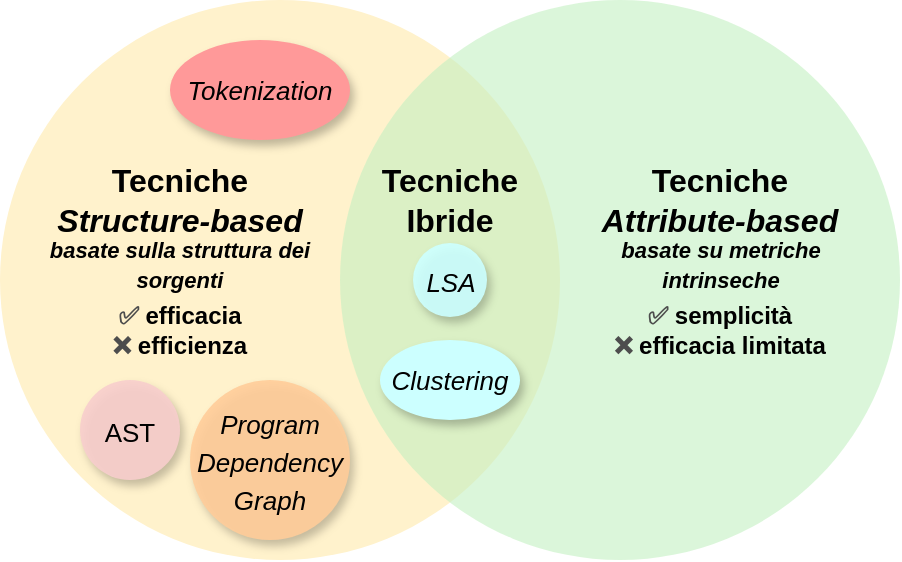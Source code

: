 <mxfile version="19.0.3" type="device"><diagram id="DKPbXuyLC-CAK3hu9m1f" name="Page-1"><mxGraphModel dx="522" dy="351" grid="1" gridSize="10" guides="1" tooltips="1" connect="1" arrows="1" fold="1" page="1" pageScale="1" pageWidth="1169" pageHeight="827" math="0" shadow="0"><root><mxCell id="0"/><mxCell id="1" parent="0"/><mxCell id="vbCndltVCt49fQtJm2NX-1" value="" style="ellipse;whiteSpace=wrap;html=1;aspect=fixed;fillColor=#fff2cc;strokeColor=none;shadow=0;sketch=0;" vertex="1" parent="1"><mxGeometry x="160" y="140" width="280" height="280" as="geometry"/></mxCell><mxCell id="vbCndltVCt49fQtJm2NX-2" value="" style="ellipse;whiteSpace=wrap;html=1;aspect=fixed;fillColor=#C4F0C2;strokeColor=none;shadow=0;opacity=60;" vertex="1" parent="1"><mxGeometry x="330" y="140" width="280" height="280" as="geometry"/></mxCell><mxCell id="vbCndltVCt49fQtJm2NX-3" value="&lt;b&gt;&lt;font style=&quot;font-size: 16px;&quot;&gt;Tecniche&lt;br&gt;&lt;i&gt;Structure-based&lt;/i&gt;&lt;br&gt;&lt;/font&gt;&lt;/b&gt;" style="text;html=1;strokeColor=none;fillColor=none;align=center;verticalAlign=middle;whiteSpace=wrap;rounded=0;opacity=90;" vertex="1" parent="1"><mxGeometry x="180" y="210" width="140" height="60" as="geometry"/></mxCell><mxCell id="vbCndltVCt49fQtJm2NX-4" value="&lt;b&gt;&lt;font style=&quot;font-size: 16px;&quot;&gt;Tecniche&lt;br&gt;&lt;i&gt;Attribute-based&lt;/i&gt;&lt;br&gt;&lt;/font&gt;&lt;/b&gt;" style="text;html=1;strokeColor=none;fillColor=none;align=center;verticalAlign=middle;whiteSpace=wrap;rounded=0;opacity=90;" vertex="1" parent="1"><mxGeometry x="455" y="210" width="130" height="60" as="geometry"/></mxCell><mxCell id="vbCndltVCt49fQtJm2NX-5" value="&lt;font style=&quot;font-size: 13px;&quot;&gt;AST&lt;/font&gt;" style="ellipse;whiteSpace=wrap;html=1;aspect=fixed;fontSize=16;opacity=90;fillColor=#f8cecc;strokeColor=none;shadow=1;" vertex="1" parent="1"><mxGeometry x="200" y="330" width="50" height="50" as="geometry"/></mxCell><mxCell id="vbCndltVCt49fQtJm2NX-7" value="&lt;font style=&quot;font-size: 13px;&quot;&gt;&lt;i&gt;Program&lt;br&gt;Dependency&lt;br&gt;Graph&lt;br&gt;&lt;/i&gt;&lt;/font&gt;" style="ellipse;whiteSpace=wrap;html=1;aspect=fixed;fontSize=16;strokeColor=none;fillColor=#FFCC99;opacity=90;shadow=1;" vertex="1" parent="1"><mxGeometry x="255" y="330" width="80" height="80" as="geometry"/></mxCell><mxCell id="vbCndltVCt49fQtJm2NX-8" value="&lt;i style=&quot;&quot;&gt;Tokenization&lt;/i&gt;" style="ellipse;whiteSpace=wrap;html=1;fontSize=13;strokeColor=none;fillColor=#FF9999;sketch=0;shadow=1;" vertex="1" parent="1"><mxGeometry x="245" y="160" width="90" height="50" as="geometry"/></mxCell><mxCell id="vbCndltVCt49fQtJm2NX-9" value="&lt;b&gt;&lt;font style=&quot;font-size: 16px;&quot;&gt;Tecniche&lt;br&gt;Ibride&lt;br&gt;&lt;/font&gt;&lt;/b&gt;" style="text;html=1;strokeColor=none;fillColor=none;align=center;verticalAlign=middle;whiteSpace=wrap;rounded=0;opacity=90;" vertex="1" parent="1"><mxGeometry x="340" y="210" width="90" height="60" as="geometry"/></mxCell><mxCell id="vbCndltVCt49fQtJm2NX-10" value="&lt;font style=&quot;font-size: 13px;&quot;&gt;&lt;i&gt;LSA&lt;/i&gt;&lt;/font&gt;" style="ellipse;whiteSpace=wrap;html=1;aspect=fixed;fontSize=16;opacity=90;fillColor=#CCFFFF;strokeColor=none;shadow=1;" vertex="1" parent="1"><mxGeometry x="366.5" y="261.5" width="37" height="37" as="geometry"/></mxCell><mxCell id="vbCndltVCt49fQtJm2NX-12" value="&lt;i style=&quot;&quot;&gt;Clustering&lt;/i&gt;" style="ellipse;whiteSpace=wrap;html=1;fontSize=13;strokeColor=none;fillColor=#CCFFFF;gradientColor=none;shadow=1;" vertex="1" parent="1"><mxGeometry x="350" y="310" width="70" height="40" as="geometry"/></mxCell><mxCell id="vbCndltVCt49fQtJm2NX-14" value="&lt;b&gt;&lt;font style=&quot;&quot;&gt;&lt;i style=&quot;&quot;&gt;&lt;font style=&quot;font-size: 11px;&quot;&gt;basate su metriche intrinseche&lt;/font&gt;&lt;br&gt;&lt;/i&gt;&lt;/font&gt;&lt;/b&gt;" style="text;html=1;strokeColor=none;fillColor=none;align=center;verticalAlign=middle;whiteSpace=wrap;rounded=0;opacity=90;" vertex="1" parent="1"><mxGeometry x="442.5" y="261.5" width="155" height="20" as="geometry"/></mxCell><mxCell id="vbCndltVCt49fQtJm2NX-15" value="&lt;b&gt;&lt;font style=&quot;&quot;&gt;&lt;i style=&quot;&quot;&gt;&lt;font style=&quot;font-size: 11px;&quot;&gt;basate sulla struttura dei sorgenti&lt;/font&gt;&lt;br&gt;&lt;/i&gt;&lt;/font&gt;&lt;/b&gt;" style="text;html=1;strokeColor=none;fillColor=none;align=center;verticalAlign=middle;whiteSpace=wrap;rounded=0;opacity=90;" vertex="1" parent="1"><mxGeometry x="165" y="261.5" width="170" height="20" as="geometry"/></mxCell><mxCell id="vbCndltVCt49fQtJm2NX-23" value="&lt;div style=&quot;font-size: 12px;&quot;&gt;&lt;font style=&quot;font-size: 12px;&quot;&gt;&lt;b&gt;✅ &lt;font color=&quot;#000000&quot;&gt;semplicità&lt;/font&gt;&lt;/b&gt;&lt;/font&gt;&lt;/div&gt;&lt;div style=&quot;font-size: 12px;&quot;&gt;&lt;font style=&quot;font-size: 12px;&quot;&gt;&lt;b&gt;❌ &lt;font color=&quot;#000000&quot;&gt;efficacia limitata&lt;/font&gt;&lt;/b&gt;&lt;/font&gt;&lt;/div&gt;" style="text;html=1;strokeColor=none;fillColor=none;align=center;verticalAlign=middle;whiteSpace=wrap;rounded=0;shadow=1;sketch=0;fontSize=10;fontColor=#4D4D4D;opacity=60;" vertex="1" parent="1"><mxGeometry x="455" y="290" width="130" height="30" as="geometry"/></mxCell><mxCell id="vbCndltVCt49fQtJm2NX-25" value="&lt;div style=&quot;font-size: 12px;&quot;&gt;&lt;font style=&quot;font-size: 12px;&quot;&gt;&lt;b&gt;✅ &lt;font color=&quot;#000000&quot;&gt;efficacia&lt;/font&gt;&lt;/b&gt;&lt;/font&gt;&lt;/div&gt;&lt;div style=&quot;font-size: 12px;&quot;&gt;&lt;font style=&quot;font-size: 12px;&quot;&gt;&lt;b&gt;❌ &lt;font color=&quot;#000000&quot;&gt;efficienza&lt;/font&gt;&lt;/b&gt;&lt;/font&gt;&lt;/div&gt;" style="text;html=1;strokeColor=none;fillColor=none;align=center;verticalAlign=middle;whiteSpace=wrap;rounded=0;shadow=1;sketch=0;fontSize=10;fontColor=#4D4D4D;opacity=60;" vertex="1" parent="1"><mxGeometry x="185" y="290" width="130" height="30" as="geometry"/></mxCell></root></mxGraphModel></diagram></mxfile>